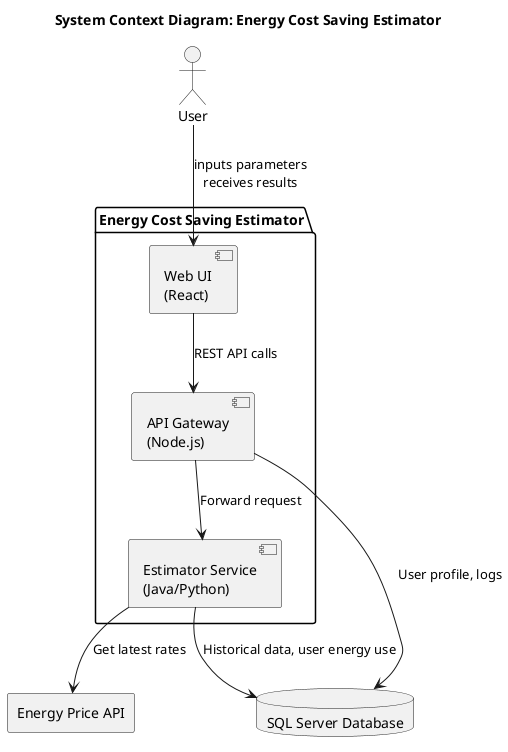@startuml
title System Context Diagram: Energy Cost Saving Estimator

actor "User" as U

package "Energy Cost Saving Estimator" {
    [Web UI\n(React)] as UI
    [API Gateway\n(Node.js)] as API_GW
    [Estimator Service\n(Java/Python)] as Calc
}

database "SQL Server Database" as DB
rectangle "Energy Price API" as PriceAPI

' User interactions
U --> UI : inputs parameters\nreceives results

' Internal communication
UI --> API_GW : REST API calls
API_GW --> Calc : Forward request
API_GW --> DB : User profile, logs
Calc --> DB : Historical data, user energy use
Calc --> PriceAPI : Get latest rates

@enduml
